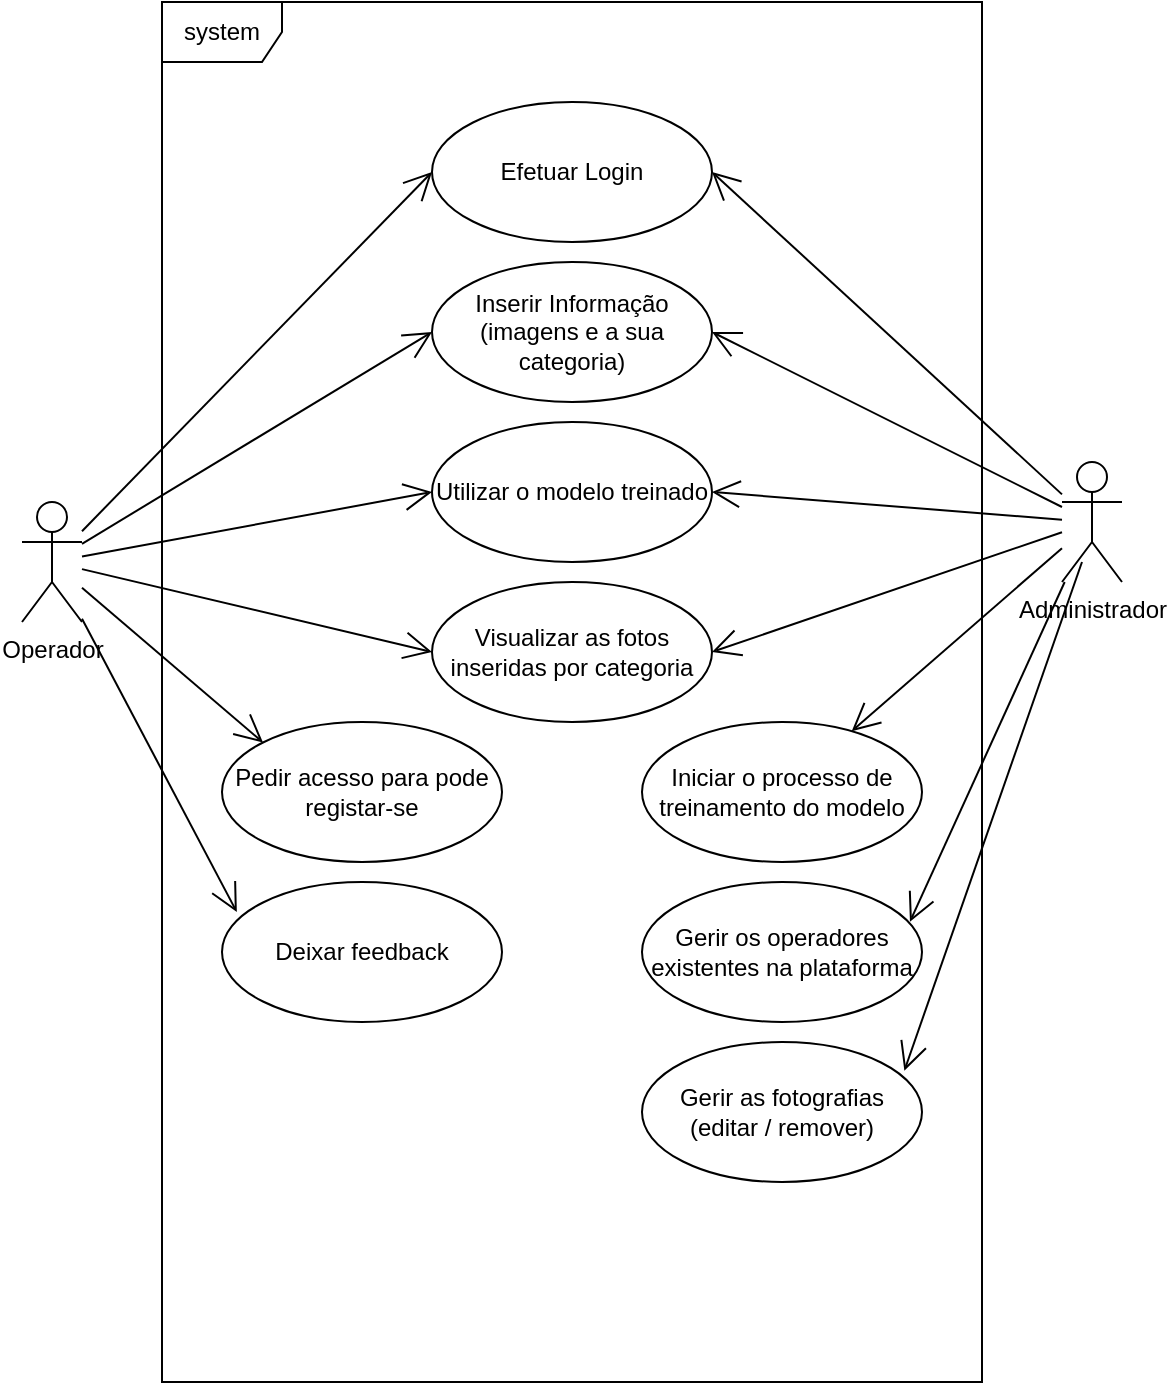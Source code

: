 <mxfile version="24.5.3" type="device">
  <diagram name="Page-1" id="pfIHT9fvH57XNG-zkXEE">
    <mxGraphModel dx="555" dy="597" grid="1" gridSize="10" guides="1" tooltips="1" connect="1" arrows="1" fold="1" page="1" pageScale="1" pageWidth="2339" pageHeight="3300" math="0" shadow="0">
      <root>
        <mxCell id="0" />
        <mxCell id="1" parent="0" />
        <mxCell id="DAV3zWYRSpCBQQoU37_1-1" value="system" style="shape=umlFrame;whiteSpace=wrap;html=1;pointerEvents=0;" parent="1" vertex="1">
          <mxGeometry x="680" y="350" width="410" height="690" as="geometry" />
        </mxCell>
        <mxCell id="KZXlQw-Vv7jt_mehEU9m-1" value="Operador" style="shape=umlActor;verticalLabelPosition=bottom;verticalAlign=top;html=1;" vertex="1" parent="1">
          <mxGeometry x="610" y="600" width="30" height="60" as="geometry" />
        </mxCell>
        <mxCell id="KZXlQw-Vv7jt_mehEU9m-2" value="Administrador" style="shape=umlActor;verticalLabelPosition=bottom;verticalAlign=top;html=1;" vertex="1" parent="1">
          <mxGeometry x="1130" y="580" width="30" height="60" as="geometry" />
        </mxCell>
        <mxCell id="KZXlQw-Vv7jt_mehEU9m-3" value="Efetuar Login" style="ellipse;whiteSpace=wrap;html=1;" vertex="1" parent="1">
          <mxGeometry x="815" y="400" width="140" height="70" as="geometry" />
        </mxCell>
        <mxCell id="KZXlQw-Vv7jt_mehEU9m-4" value="" style="endArrow=open;endFill=1;endSize=12;html=1;rounded=0;entryX=0;entryY=0.5;entryDx=0;entryDy=0;" edge="1" parent="1" source="KZXlQw-Vv7jt_mehEU9m-1" target="KZXlQw-Vv7jt_mehEU9m-3">
          <mxGeometry width="160" relative="1" as="geometry">
            <mxPoint x="800" y="610" as="sourcePoint" />
            <mxPoint x="960" y="610" as="targetPoint" />
          </mxGeometry>
        </mxCell>
        <mxCell id="KZXlQw-Vv7jt_mehEU9m-5" value="Inserir Informação (imagens e a sua categoria)" style="ellipse;whiteSpace=wrap;html=1;" vertex="1" parent="1">
          <mxGeometry x="815" y="480" width="140" height="70" as="geometry" />
        </mxCell>
        <mxCell id="KZXlQw-Vv7jt_mehEU9m-6" value="Utilizar o modelo treinado" style="ellipse;whiteSpace=wrap;html=1;" vertex="1" parent="1">
          <mxGeometry x="815" y="560" width="140" height="70" as="geometry" />
        </mxCell>
        <mxCell id="KZXlQw-Vv7jt_mehEU9m-7" value="Visualizar as fotos inseridas por categoria" style="ellipse;whiteSpace=wrap;html=1;" vertex="1" parent="1">
          <mxGeometry x="815" y="640" width="140" height="70" as="geometry" />
        </mxCell>
        <mxCell id="KZXlQw-Vv7jt_mehEU9m-8" value="" style="endArrow=open;endFill=1;endSize=12;html=1;rounded=0;entryX=0;entryY=0.5;entryDx=0;entryDy=0;" edge="1" parent="1" source="KZXlQw-Vv7jt_mehEU9m-1" target="KZXlQw-Vv7jt_mehEU9m-5">
          <mxGeometry width="160" relative="1" as="geometry">
            <mxPoint x="650" y="514" as="sourcePoint" />
            <mxPoint x="825" y="445" as="targetPoint" />
          </mxGeometry>
        </mxCell>
        <mxCell id="KZXlQw-Vv7jt_mehEU9m-9" value="" style="endArrow=open;endFill=1;endSize=12;html=1;rounded=0;entryX=0;entryY=0.5;entryDx=0;entryDy=0;" edge="1" parent="1" source="KZXlQw-Vv7jt_mehEU9m-1" target="KZXlQw-Vv7jt_mehEU9m-6">
          <mxGeometry width="160" relative="1" as="geometry">
            <mxPoint x="660" y="524" as="sourcePoint" />
            <mxPoint x="825" y="525" as="targetPoint" />
          </mxGeometry>
        </mxCell>
        <mxCell id="KZXlQw-Vv7jt_mehEU9m-10" value="" style="endArrow=open;endFill=1;endSize=12;html=1;rounded=0;entryX=0;entryY=0.5;entryDx=0;entryDy=0;" edge="1" parent="1" source="KZXlQw-Vv7jt_mehEU9m-1" target="KZXlQw-Vv7jt_mehEU9m-7">
          <mxGeometry width="160" relative="1" as="geometry">
            <mxPoint x="670" y="534" as="sourcePoint" />
            <mxPoint x="825" y="605" as="targetPoint" />
          </mxGeometry>
        </mxCell>
        <mxCell id="KZXlQw-Vv7jt_mehEU9m-12" value="" style="endArrow=open;endFill=1;endSize=12;html=1;rounded=0;entryX=1;entryY=0.5;entryDx=0;entryDy=0;" edge="1" parent="1" source="KZXlQw-Vv7jt_mehEU9m-2" target="KZXlQw-Vv7jt_mehEU9m-3">
          <mxGeometry width="160" relative="1" as="geometry">
            <mxPoint x="650" y="459" as="sourcePoint" />
            <mxPoint x="825" y="445" as="targetPoint" />
          </mxGeometry>
        </mxCell>
        <mxCell id="KZXlQw-Vv7jt_mehEU9m-13" value="" style="endArrow=open;endFill=1;endSize=12;html=1;rounded=0;entryX=1;entryY=0.5;entryDx=0;entryDy=0;" edge="1" parent="1" source="KZXlQw-Vv7jt_mehEU9m-2" target="KZXlQw-Vv7jt_mehEU9m-5">
          <mxGeometry width="160" relative="1" as="geometry">
            <mxPoint x="1130" y="459" as="sourcePoint" />
            <mxPoint x="965" y="445" as="targetPoint" />
          </mxGeometry>
        </mxCell>
        <mxCell id="KZXlQw-Vv7jt_mehEU9m-14" value="" style="endArrow=open;endFill=1;endSize=12;html=1;rounded=0;entryX=1;entryY=0.5;entryDx=0;entryDy=0;" edge="1" parent="1" source="KZXlQw-Vv7jt_mehEU9m-2" target="KZXlQw-Vv7jt_mehEU9m-6">
          <mxGeometry width="160" relative="1" as="geometry">
            <mxPoint x="1130" y="465" as="sourcePoint" />
            <mxPoint x="965" y="525" as="targetPoint" />
          </mxGeometry>
        </mxCell>
        <mxCell id="KZXlQw-Vv7jt_mehEU9m-15" value="" style="endArrow=open;endFill=1;endSize=12;html=1;rounded=0;entryX=1;entryY=0.5;entryDx=0;entryDy=0;" edge="1" parent="1" source="KZXlQw-Vv7jt_mehEU9m-2" target="KZXlQw-Vv7jt_mehEU9m-7">
          <mxGeometry width="160" relative="1" as="geometry">
            <mxPoint x="1130" y="472" as="sourcePoint" />
            <mxPoint x="965" y="610" as="targetPoint" />
          </mxGeometry>
        </mxCell>
        <mxCell id="KZXlQw-Vv7jt_mehEU9m-18" value="Pedir acesso para pode registar-se " style="ellipse;whiteSpace=wrap;html=1;" vertex="1" parent="1">
          <mxGeometry x="710" y="710" width="140" height="70" as="geometry" />
        </mxCell>
        <mxCell id="KZXlQw-Vv7jt_mehEU9m-19" value="" style="endArrow=open;endFill=1;endSize=12;html=1;rounded=0;entryX=0;entryY=0;entryDx=0;entryDy=0;" edge="1" parent="1" source="KZXlQw-Vv7jt_mehEU9m-1" target="KZXlQw-Vv7jt_mehEU9m-18">
          <mxGeometry width="160" relative="1" as="geometry">
            <mxPoint x="650" y="670" as="sourcePoint" />
            <mxPoint x="825" y="685" as="targetPoint" />
          </mxGeometry>
        </mxCell>
        <mxCell id="KZXlQw-Vv7jt_mehEU9m-20" value="Iniciar o processo de treinamento do modelo" style="ellipse;whiteSpace=wrap;html=1;" vertex="1" parent="1">
          <mxGeometry x="920" y="710" width="140" height="70" as="geometry" />
        </mxCell>
        <mxCell id="KZXlQw-Vv7jt_mehEU9m-21" value="" style="endArrow=open;endFill=1;endSize=12;html=1;rounded=0;" edge="1" parent="1" source="KZXlQw-Vv7jt_mehEU9m-2" target="KZXlQw-Vv7jt_mehEU9m-20">
          <mxGeometry width="160" relative="1" as="geometry">
            <mxPoint x="1120" y="690" as="sourcePoint" />
            <mxPoint x="965" y="685" as="targetPoint" />
          </mxGeometry>
        </mxCell>
        <mxCell id="KZXlQw-Vv7jt_mehEU9m-22" value="Gerir os operadores existentes na plataforma" style="ellipse;whiteSpace=wrap;html=1;" vertex="1" parent="1">
          <mxGeometry x="920" y="790" width="140" height="70" as="geometry" />
        </mxCell>
        <mxCell id="KZXlQw-Vv7jt_mehEU9m-23" value="" style="endArrow=open;endFill=1;endSize=12;html=1;rounded=0;entryX=0.957;entryY=0.284;entryDx=0;entryDy=0;entryPerimeter=0;" edge="1" parent="1" source="KZXlQw-Vv7jt_mehEU9m-2" target="KZXlQw-Vv7jt_mehEU9m-22">
          <mxGeometry width="160" relative="1" as="geometry">
            <mxPoint x="1140" y="710" as="sourcePoint" />
            <mxPoint x="1033" y="734" as="targetPoint" />
          </mxGeometry>
        </mxCell>
        <mxCell id="KZXlQw-Vv7jt_mehEU9m-24" value="Deixar feedback" style="ellipse;whiteSpace=wrap;html=1;" vertex="1" parent="1">
          <mxGeometry x="710" y="790" width="140" height="70" as="geometry" />
        </mxCell>
        <mxCell id="KZXlQw-Vv7jt_mehEU9m-25" value="" style="endArrow=open;endFill=1;endSize=12;html=1;rounded=0;entryX=0.053;entryY=0.215;entryDx=0;entryDy=0;entryPerimeter=0;" edge="1" parent="1" source="KZXlQw-Vv7jt_mehEU9m-1" target="KZXlQw-Vv7jt_mehEU9m-24">
          <mxGeometry width="160" relative="1" as="geometry">
            <mxPoint x="640" y="750" as="sourcePoint" />
            <mxPoint x="740" y="730" as="targetPoint" />
          </mxGeometry>
        </mxCell>
        <mxCell id="KZXlQw-Vv7jt_mehEU9m-26" value="Gerir as fotografias (editar / remover)" style="ellipse;whiteSpace=wrap;html=1;" vertex="1" parent="1">
          <mxGeometry x="920" y="870" width="140" height="70" as="geometry" />
        </mxCell>
        <mxCell id="KZXlQw-Vv7jt_mehEU9m-27" value="" style="endArrow=open;endFill=1;endSize=12;html=1;rounded=0;entryX=0.937;entryY=0.205;entryDx=0;entryDy=0;entryPerimeter=0;exitX=0.333;exitY=0.833;exitDx=0;exitDy=0;exitPerimeter=0;" edge="1" parent="1" source="KZXlQw-Vv7jt_mehEU9m-2" target="KZXlQw-Vv7jt_mehEU9m-26">
          <mxGeometry width="160" relative="1" as="geometry">
            <mxPoint x="1141" y="650" as="sourcePoint" />
            <mxPoint x="1064" y="820" as="targetPoint" />
          </mxGeometry>
        </mxCell>
      </root>
    </mxGraphModel>
  </diagram>
</mxfile>
